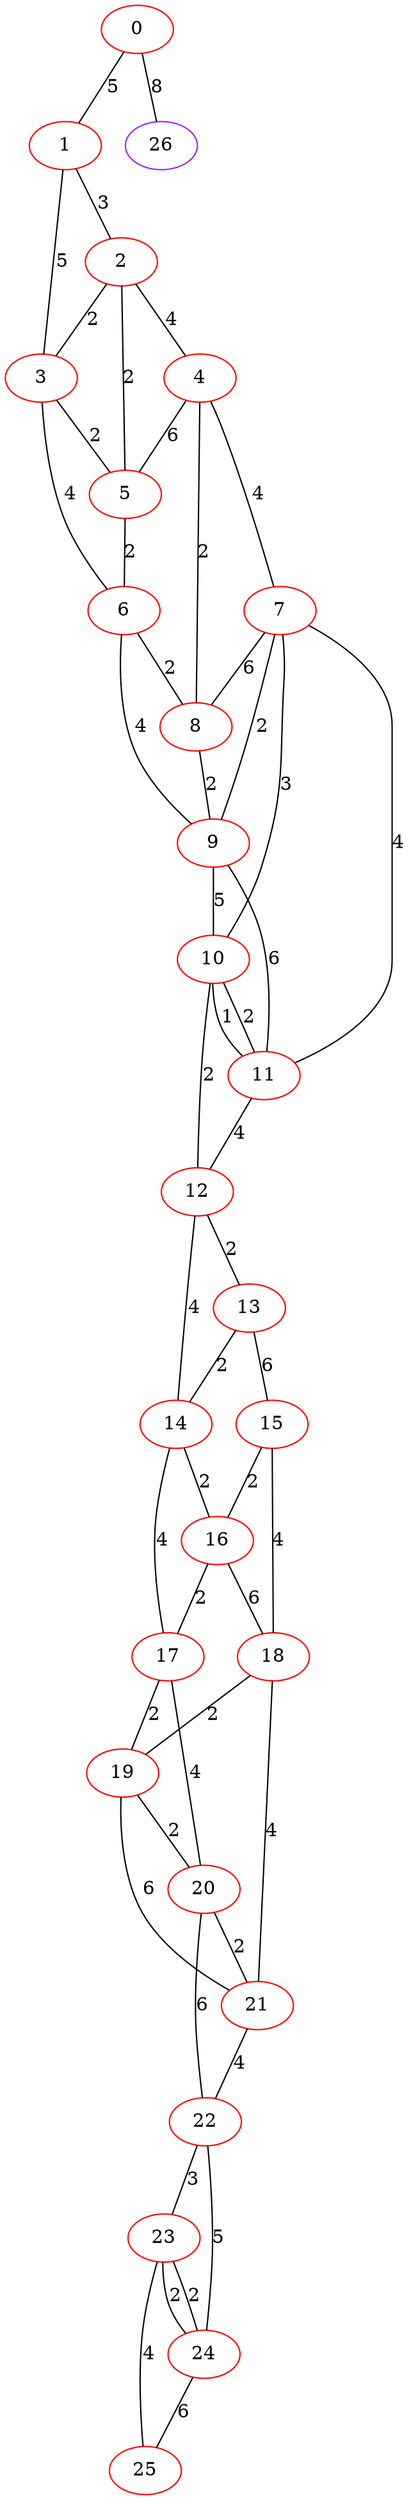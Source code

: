 graph "" {
0 [color=red, weight=1];
1 [color=red, weight=1];
2 [color=red, weight=1];
3 [color=red, weight=1];
4 [color=red, weight=1];
5 [color=red, weight=1];
6 [color=red, weight=1];
7 [color=red, weight=1];
8 [color=red, weight=1];
9 [color=red, weight=1];
10 [color=red, weight=1];
11 [color=red, weight=1];
12 [color=red, weight=1];
13 [color=red, weight=1];
14 [color=red, weight=1];
15 [color=red, weight=1];
16 [color=red, weight=1];
17 [color=red, weight=1];
18 [color=red, weight=1];
19 [color=red, weight=1];
20 [color=red, weight=1];
21 [color=red, weight=1];
22 [color=red, weight=1];
23 [color=red, weight=1];
24 [color=red, weight=1];
25 [color=red, weight=1];
26 [color=purple, weight=4];
0 -- 1  [key=0, label=5];
0 -- 26  [key=0, label=8];
1 -- 2  [key=0, label=3];
1 -- 3  [key=0, label=5];
2 -- 3  [key=0, label=2];
2 -- 4  [key=0, label=4];
2 -- 5  [key=0, label=2];
3 -- 5  [key=0, label=2];
3 -- 6  [key=0, label=4];
4 -- 8  [key=0, label=2];
4 -- 5  [key=0, label=6];
4 -- 7  [key=0, label=4];
5 -- 6  [key=0, label=2];
6 -- 8  [key=0, label=2];
6 -- 9  [key=0, label=4];
7 -- 8  [key=0, label=6];
7 -- 9  [key=0, label=2];
7 -- 10  [key=0, label=3];
7 -- 11  [key=0, label=4];
8 -- 9  [key=0, label=2];
9 -- 10  [key=0, label=5];
9 -- 11  [key=0, label=6];
10 -- 11  [key=0, label=1];
10 -- 11  [key=1, label=2];
10 -- 12  [key=0, label=2];
11 -- 12  [key=0, label=4];
12 -- 13  [key=0, label=2];
12 -- 14  [key=0, label=4];
13 -- 14  [key=0, label=2];
13 -- 15  [key=0, label=6];
14 -- 16  [key=0, label=2];
14 -- 17  [key=0, label=4];
15 -- 16  [key=0, label=2];
15 -- 18  [key=0, label=4];
16 -- 17  [key=0, label=2];
16 -- 18  [key=0, label=6];
17 -- 19  [key=0, label=2];
17 -- 20  [key=0, label=4];
18 -- 19  [key=0, label=2];
18 -- 21  [key=0, label=4];
19 -- 20  [key=0, label=2];
19 -- 21  [key=0, label=6];
20 -- 21  [key=0, label=2];
20 -- 22  [key=0, label=6];
21 -- 22  [key=0, label=4];
22 -- 24  [key=0, label=5];
22 -- 23  [key=0, label=3];
23 -- 24  [key=0, label=2];
23 -- 24  [key=1, label=2];
23 -- 25  [key=0, label=4];
24 -- 25  [key=0, label=6];
}
